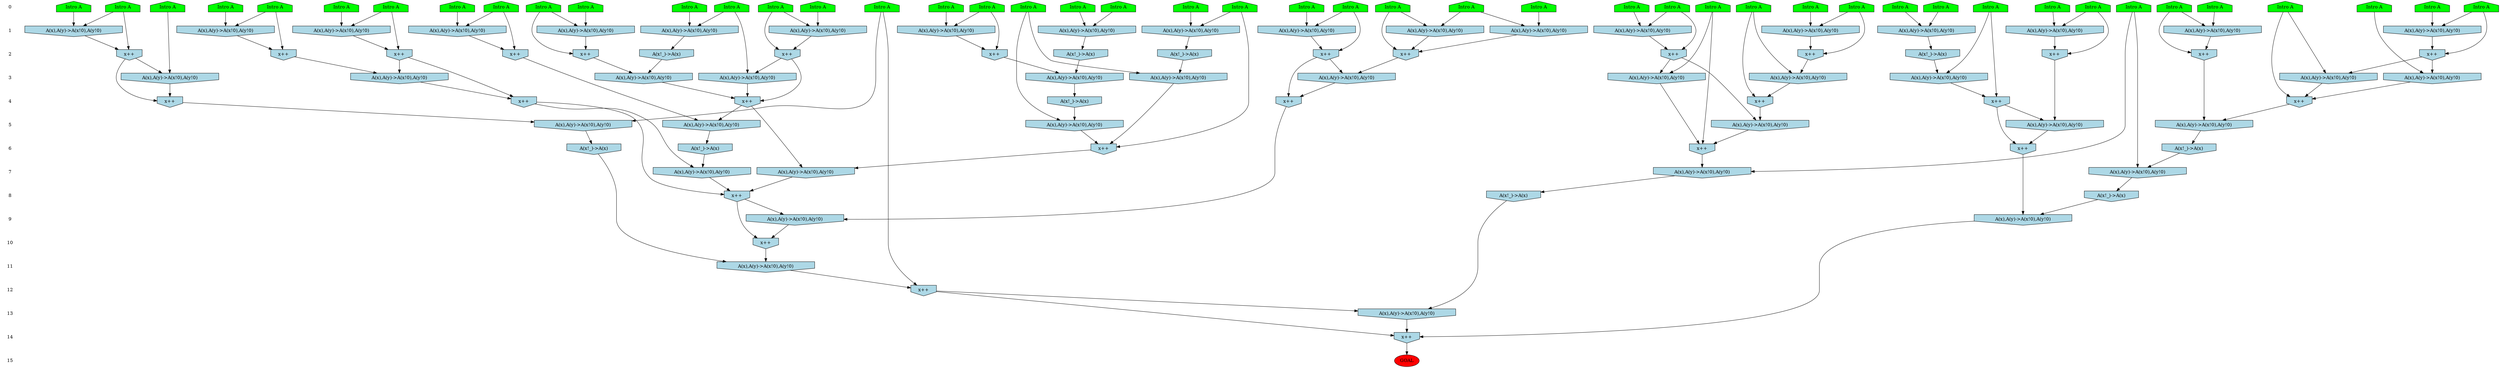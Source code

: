 /* Compression of 1 causal flows obtained in average at 2.882461E+00 t.u */
/* Compressed causal flows were: [913] */
digraph G{
 ranksep=.5 ; 
{ rank = same ; "0" [shape=plaintext] ; node_1 [label ="Intro A", shape=house, style=filled, fillcolor=green] ;
node_2 [label ="Intro A", shape=house, style=filled, fillcolor=green] ;
node_3 [label ="Intro A", shape=house, style=filled, fillcolor=green] ;
node_4 [label ="Intro A", shape=house, style=filled, fillcolor=green] ;
node_5 [label ="Intro A", shape=house, style=filled, fillcolor=green] ;
node_6 [label ="Intro A", shape=house, style=filled, fillcolor=green] ;
node_7 [label ="Intro A", shape=house, style=filled, fillcolor=green] ;
node_8 [label ="Intro A", shape=house, style=filled, fillcolor=green] ;
node_9 [label ="Intro A", shape=house, style=filled, fillcolor=green] ;
node_10 [label ="Intro A", shape=house, style=filled, fillcolor=green] ;
node_11 [label ="Intro A", shape=house, style=filled, fillcolor=green] ;
node_12 [label ="Intro A", shape=house, style=filled, fillcolor=green] ;
node_13 [label ="Intro A", shape=house, style=filled, fillcolor=green] ;
node_14 [label ="Intro A", shape=house, style=filled, fillcolor=green] ;
node_15 [label ="Intro A", shape=house, style=filled, fillcolor=green] ;
node_16 [label ="Intro A", shape=house, style=filled, fillcolor=green] ;
node_17 [label ="Intro A", shape=house, style=filled, fillcolor=green] ;
node_18 [label ="Intro A", shape=house, style=filled, fillcolor=green] ;
node_19 [label ="Intro A", shape=house, style=filled, fillcolor=green] ;
node_20 [label ="Intro A", shape=house, style=filled, fillcolor=green] ;
node_21 [label ="Intro A", shape=house, style=filled, fillcolor=green] ;
node_22 [label ="Intro A", shape=house, style=filled, fillcolor=green] ;
node_23 [label ="Intro A", shape=house, style=filled, fillcolor=green] ;
node_24 [label ="Intro A", shape=house, style=filled, fillcolor=green] ;
node_25 [label ="Intro A", shape=house, style=filled, fillcolor=green] ;
node_26 [label ="Intro A", shape=house, style=filled, fillcolor=green] ;
node_27 [label ="Intro A", shape=house, style=filled, fillcolor=green] ;
node_28 [label ="Intro A", shape=house, style=filled, fillcolor=green] ;
node_29 [label ="Intro A", shape=house, style=filled, fillcolor=green] ;
node_30 [label ="Intro A", shape=house, style=filled, fillcolor=green] ;
node_31 [label ="Intro A", shape=house, style=filled, fillcolor=green] ;
node_32 [label ="Intro A", shape=house, style=filled, fillcolor=green] ;
node_33 [label ="Intro A", shape=house, style=filled, fillcolor=green] ;
node_34 [label ="Intro A", shape=house, style=filled, fillcolor=green] ;
node_35 [label ="Intro A", shape=house, style=filled, fillcolor=green] ;
node_36 [label ="Intro A", shape=house, style=filled, fillcolor=green] ;
node_37 [label ="Intro A", shape=house, style=filled, fillcolor=green] ;
node_38 [label ="Intro A", shape=house, style=filled, fillcolor=green] ;
node_39 [label ="Intro A", shape=house, style=filled, fillcolor=green] ;
node_40 [label ="Intro A", shape=house, style=filled, fillcolor=green] ;
node_41 [label ="Intro A", shape=house, style=filled, fillcolor=green] ;
node_42 [label ="Intro A", shape=house, style=filled, fillcolor=green] ;
node_43 [label ="Intro A", shape=house, style=filled, fillcolor=green] ;
node_44 [label ="Intro A", shape=house, style=filled, fillcolor=green] ;
node_45 [label ="Intro A", shape=house, style=filled, fillcolor=green] ;
node_46 [label ="Intro A", shape=house, style=filled, fillcolor=green] ;
}
{ rank = same ; "1" [shape=plaintext] ; node_47 [label="A(x),A(y)->A(x!0),A(y!0)", shape=invhouse, style=filled, fillcolor = lightblue] ;
node_48 [label="A(x),A(y)->A(x!0),A(y!0)", shape=invhouse, style=filled, fillcolor = lightblue] ;
node_49 [label="A(x),A(y)->A(x!0),A(y!0)", shape=invhouse, style=filled, fillcolor = lightblue] ;
node_50 [label="A(x),A(y)->A(x!0),A(y!0)", shape=invhouse, style=filled, fillcolor = lightblue] ;
node_51 [label="A(x),A(y)->A(x!0),A(y!0)", shape=invhouse, style=filled, fillcolor = lightblue] ;
node_53 [label="A(x),A(y)->A(x!0),A(y!0)", shape=invhouse, style=filled, fillcolor = lightblue] ;
node_54 [label="A(x),A(y)->A(x!0),A(y!0)", shape=invhouse, style=filled, fillcolor = lightblue] ;
node_55 [label="A(x),A(y)->A(x!0),A(y!0)", shape=invhouse, style=filled, fillcolor = lightblue] ;
node_56 [label="A(x),A(y)->A(x!0),A(y!0)", shape=invhouse, style=filled, fillcolor = lightblue] ;
node_58 [label="A(x),A(y)->A(x!0),A(y!0)", shape=invhouse, style=filled, fillcolor = lightblue] ;
node_60 [label="A(x),A(y)->A(x!0),A(y!0)", shape=invhouse, style=filled, fillcolor = lightblue] ;
node_63 [label="A(x),A(y)->A(x!0),A(y!0)", shape=invhouse, style=filled, fillcolor = lightblue] ;
node_64 [label="A(x),A(y)->A(x!0),A(y!0)", shape=invhouse, style=filled, fillcolor = lightblue] ;
node_65 [label="A(x),A(y)->A(x!0),A(y!0)", shape=invhouse, style=filled, fillcolor = lightblue] ;
node_66 [label="A(x),A(y)->A(x!0),A(y!0)", shape=invhouse, style=filled, fillcolor = lightblue] ;
node_70 [label="A(x),A(y)->A(x!0),A(y!0)", shape=invhouse, style=filled, fillcolor = lightblue] ;
node_82 [label="A(x),A(y)->A(x!0),A(y!0)", shape=invhouse, style=filled, fillcolor = lightblue] ;
node_84 [label="A(x),A(y)->A(x!0),A(y!0)", shape=invhouse, style=filled, fillcolor = lightblue] ;
node_94 [label="A(x),A(y)->A(x!0),A(y!0)", shape=invhouse, style=filled, fillcolor = lightblue] ;
}
{ rank = same ; "2" [shape=plaintext] ; node_52 [label="x++", shape=invhouse, style=filled, fillcolor = lightblue] ;
node_57 [label="x++", shape=invhouse, style=filled, fillcolor = lightblue] ;
node_59 [label="A(x!_)->A(x)", shape=invhouse, style=filled, fillcolor = lightblue] ;
node_62 [label="x++", shape=invhouse, style=filled, fillcolor = lightblue] ;
node_68 [label="x++", shape=invhouse, style=filled, fillcolor = lightblue] ;
node_69 [label="x++", shape=invhouse, style=filled, fillcolor = lightblue] ;
node_71 [label="x++", shape=invhouse, style=filled, fillcolor = lightblue] ;
node_73 [label="x++", shape=invhouse, style=filled, fillcolor = lightblue] ;
node_74 [label="A(x!_)->A(x)", shape=invhouse, style=filled, fillcolor = lightblue] ;
node_75 [label="x++", shape=invhouse, style=filled, fillcolor = lightblue] ;
node_77 [label="x++", shape=invhouse, style=filled, fillcolor = lightblue] ;
node_78 [label="A(x!_)->A(x)", shape=invhouse, style=filled, fillcolor = lightblue] ;
node_83 [label="x++", shape=invhouse, style=filled, fillcolor = lightblue] ;
node_85 [label="x++", shape=invhouse, style=filled, fillcolor = lightblue] ;
node_88 [label="A(x!_)->A(x)", shape=invhouse, style=filled, fillcolor = lightblue] ;
node_90 [label="x++", shape=invhouse, style=filled, fillcolor = lightblue] ;
node_95 [label="x++", shape=invhouse, style=filled, fillcolor = lightblue] ;
node_97 [label="x++", shape=invhouse, style=filled, fillcolor = lightblue] ;
}
{ rank = same ; "3" [shape=plaintext] ; node_61 [label="A(x),A(y)->A(x!0),A(y!0)", shape=invhouse, style=filled, fillcolor = lightblue] ;
node_67 [label="A(x),A(y)->A(x!0),A(y!0)", shape=invhouse, style=filled, fillcolor = lightblue] ;
node_72 [label="A(x),A(y)->A(x!0),A(y!0)", shape=invhouse, style=filled, fillcolor = lightblue] ;
node_76 [label="A(x),A(y)->A(x!0),A(y!0)", shape=invhouse, style=filled, fillcolor = lightblue] ;
node_79 [label="A(x),A(y)->A(x!0),A(y!0)", shape=invhouse, style=filled, fillcolor = lightblue] ;
node_86 [label="A(x),A(y)->A(x!0),A(y!0)", shape=invhouse, style=filled, fillcolor = lightblue] ;
node_89 [label="A(x),A(y)->A(x!0),A(y!0)", shape=invhouse, style=filled, fillcolor = lightblue] ;
node_93 [label="A(x),A(y)->A(x!0),A(y!0)", shape=invhouse, style=filled, fillcolor = lightblue] ;
node_100 [label="A(x),A(y)->A(x!0),A(y!0)", shape=invhouse, style=filled, fillcolor = lightblue] ;
node_101 [label="A(x),A(y)->A(x!0),A(y!0)", shape=invhouse, style=filled, fillcolor = lightblue] ;
node_106 [label="A(x),A(y)->A(x!0),A(y!0)", shape=invhouse, style=filled, fillcolor = lightblue] ;
node_109 [label="A(x),A(y)->A(x!0),A(y!0)", shape=invhouse, style=filled, fillcolor = lightblue] ;
}
{ rank = same ; "4" [shape=plaintext] ; node_80 [label="x++", shape=invhouse, style=filled, fillcolor = lightblue] ;
node_81 [label="x++", shape=invhouse, style=filled, fillcolor = lightblue] ;
node_87 [label="x++", shape=invhouse, style=filled, fillcolor = lightblue] ;
node_91 [label="x++", shape=invhouse, style=filled, fillcolor = lightblue] ;
node_103 [label="x++", shape=invhouse, style=filled, fillcolor = lightblue] ;
node_108 [label="x++", shape=invhouse, style=filled, fillcolor = lightblue] ;
node_111 [label="A(x!_)->A(x)", shape=invhouse, style=filled, fillcolor = lightblue] ;
node_114 [label="x++", shape=invhouse, style=filled, fillcolor = lightblue] ;
}
{ rank = same ; "5" [shape=plaintext] ; node_92 [label="A(x),A(y)->A(x!0),A(y!0)", shape=invhouse, style=filled, fillcolor = lightblue] ;
node_96 [label="A(x),A(y)->A(x!0),A(y!0)", shape=invhouse, style=filled, fillcolor = lightblue] ;
node_98 [label="A(x),A(y)->A(x!0),A(y!0)", shape=invhouse, style=filled, fillcolor = lightblue] ;
node_107 [label="A(x),A(y)->A(x!0),A(y!0)", shape=invhouse, style=filled, fillcolor = lightblue] ;
node_112 [label="A(x),A(y)->A(x!0),A(y!0)", shape=invhouse, style=filled, fillcolor = lightblue] ;
node_118 [label="A(x),A(y)->A(x!0),A(y!0)", shape=invhouse, style=filled, fillcolor = lightblue] ;
}
{ rank = same ; "6" [shape=plaintext] ; node_99 [label="x++", shape=invhouse, style=filled, fillcolor = lightblue] ;
node_102 [label="A(x!_)->A(x)", shape=invhouse, style=filled, fillcolor = lightblue] ;
node_104 [label="x++", shape=invhouse, style=filled, fillcolor = lightblue] ;
node_113 [label="A(x!_)->A(x)", shape=invhouse, style=filled, fillcolor = lightblue] ;
node_116 [label="x++", shape=invhouse, style=filled, fillcolor = lightblue] ;
node_120 [label="A(x!_)->A(x)", shape=invhouse, style=filled, fillcolor = lightblue] ;
}
{ rank = same ; "7" [shape=plaintext] ; node_105 [label="A(x),A(y)->A(x!0),A(y!0)", shape=invhouse, style=filled, fillcolor = lightblue] ;
node_115 [label="A(x),A(y)->A(x!0),A(y!0)", shape=invhouse, style=filled, fillcolor = lightblue] ;
node_117 [label="A(x),A(y)->A(x!0),A(y!0)", shape=invhouse, style=filled, fillcolor = lightblue] ;
node_124 [label="A(x),A(y)->A(x!0),A(y!0)", shape=invhouse, style=filled, fillcolor = lightblue] ;
}
{ rank = same ; "8" [shape=plaintext] ; node_110 [label="A(x!_)->A(x)", shape=invhouse, style=filled, fillcolor = lightblue] ;
node_119 [label="x++", shape=invhouse, style=filled, fillcolor = lightblue] ;
node_127 [label="A(x!_)->A(x)", shape=invhouse, style=filled, fillcolor = lightblue] ;
}
{ rank = same ; "9" [shape=plaintext] ; node_121 [label="A(x),A(y)->A(x!0),A(y!0)", shape=invhouse, style=filled, fillcolor = lightblue] ;
node_125 [label="A(x),A(y)->A(x!0),A(y!0)", shape=invhouse, style=filled, fillcolor = lightblue] ;
}
{ rank = same ; "10" [shape=plaintext] ; node_122 [label="x++", shape=invhouse, style=filled, fillcolor = lightblue] ;
}
{ rank = same ; "11" [shape=plaintext] ; node_123 [label="A(x),A(y)->A(x!0),A(y!0)", shape=invhouse, style=filled, fillcolor = lightblue] ;
}
{ rank = same ; "12" [shape=plaintext] ; node_126 [label="x++", shape=invhouse, style=filled, fillcolor = lightblue] ;
}
{ rank = same ; "13" [shape=plaintext] ; node_128 [label="A(x),A(y)->A(x!0),A(y!0)", shape=invhouse, style=filled, fillcolor = lightblue] ;
}
{ rank = same ; "14" [shape=plaintext] ; node_129 [label="x++", shape=invhouse, style=filled, fillcolor = lightblue] ;
}
{ rank = same ; "15" [shape=plaintext] ; node_130 [label ="GOAL", style=filled, fillcolor=red] ;
}
"0" -> "1" [style="invis"]; 
"1" -> "2" [style="invis"]; 
"2" -> "3" [style="invis"]; 
"3" -> "4" [style="invis"]; 
"4" -> "5" [style="invis"]; 
"5" -> "6" [style="invis"]; 
"6" -> "7" [style="invis"]; 
"7" -> "8" [style="invis"]; 
"8" -> "9" [style="invis"]; 
"9" -> "10" [style="invis"]; 
"10" -> "11" [style="invis"]; 
"11" -> "12" [style="invis"]; 
"12" -> "13" [style="invis"]; 
"13" -> "14" [style="invis"]; 
"14" -> "15" [style="invis"]; 
node_29 -> node_47
node_30 -> node_47
node_23 -> node_48
node_46 -> node_48
node_3 -> node_49
node_32 -> node_49
node_38 -> node_50
node_45 -> node_50
node_10 -> node_51
node_36 -> node_51
node_45 -> node_52
node_50 -> node_52
node_31 -> node_53
node_37 -> node_53
node_11 -> node_54
node_16 -> node_54
node_7 -> node_55
node_17 -> node_55
node_2 -> node_56
node_27 -> node_56
node_10 -> node_57
node_51 -> node_57
node_40 -> node_58
node_44 -> node_58
node_54 -> node_59
node_25 -> node_60
node_31 -> node_60
node_5 -> node_61
node_52 -> node_61
node_44 -> node_62
node_58 -> node_62
node_5 -> node_63
node_9 -> node_63
node_1 -> node_64
node_20 -> node_64
node_4 -> node_65
node_35 -> node_65
node_19 -> node_66
node_34 -> node_66
node_26 -> node_67
node_62 -> node_67
node_25 -> node_68
node_53 -> node_68
node_60 -> node_68
node_19 -> node_69
node_66 -> node_69
node_24 -> node_70
node_43 -> node_70
node_4 -> node_71
node_65 -> node_71
node_6 -> node_72
node_59 -> node_72
node_7 -> node_73
node_55 -> node_73
node_63 -> node_74
node_2 -> node_75
node_56 -> node_75
node_22 -> node_76
node_57 -> node_76
node_43 -> node_77
node_70 -> node_77
node_48 -> node_78
node_28 -> node_79
node_62 -> node_79
node_28 -> node_80
node_67 -> node_80
node_79 -> node_80
node_6 -> node_81
node_72 -> node_81
node_8 -> node_82
node_12 -> node_82
node_3 -> node_83
node_49 -> node_83
node_14 -> node_84
node_15 -> node_84
node_29 -> node_85
node_47 -> node_85
node_74 -> node_86
node_83 -> node_86
node_22 -> node_87
node_76 -> node_87
node_84 -> node_88
node_41 -> node_89
node_78 -> node_89
node_12 -> node_90
node_82 -> node_90
node_52 -> node_91
node_61 -> node_91
node_86 -> node_91
node_87 -> node_92
node_90 -> node_92
node_33 -> node_93
node_90 -> node_93
node_21 -> node_94
node_42 -> node_94
node_21 -> node_95
node_94 -> node_95
node_69 -> node_96
node_81 -> node_96
node_1 -> node_97
node_64 -> node_97
node_73 -> node_98
node_80 -> node_98
node_33 -> node_99
node_92 -> node_99
node_93 -> node_99
node_68 -> node_100
node_97 -> node_100
node_75 -> node_101
node_85 -> node_101
node_98 -> node_102
node_75 -> node_103
node_101 -> node_103
node_81 -> node_104
node_96 -> node_104
node_18 -> node_105
node_102 -> node_105
node_71 -> node_106
node_88 -> node_106
node_91 -> node_107
node_95 -> node_107
node_97 -> node_108
node_100 -> node_108
node_39 -> node_109
node_77 -> node_109
node_105 -> node_110
node_106 -> node_111
node_41 -> node_112
node_111 -> node_112
node_107 -> node_113
node_77 -> node_114
node_109 -> node_114
node_103 -> node_115
node_113 -> node_115
node_23 -> node_116
node_89 -> node_116
node_112 -> node_116
node_91 -> node_117
node_116 -> node_117
node_13 -> node_118
node_114 -> node_118
node_103 -> node_119
node_115 -> node_119
node_117 -> node_119
node_118 -> node_120
node_108 -> node_121
node_119 -> node_121
node_119 -> node_122
node_121 -> node_122
node_120 -> node_123
node_122 -> node_123
node_18 -> node_124
node_99 -> node_124
node_104 -> node_125
node_110 -> node_125
node_13 -> node_126
node_123 -> node_126
node_124 -> node_127
node_126 -> node_128
node_127 -> node_128
node_125 -> node_129
node_126 -> node_129
node_128 -> node_129
node_129 -> node_130
}
/*
 Dot generation time: 0.000400
*/